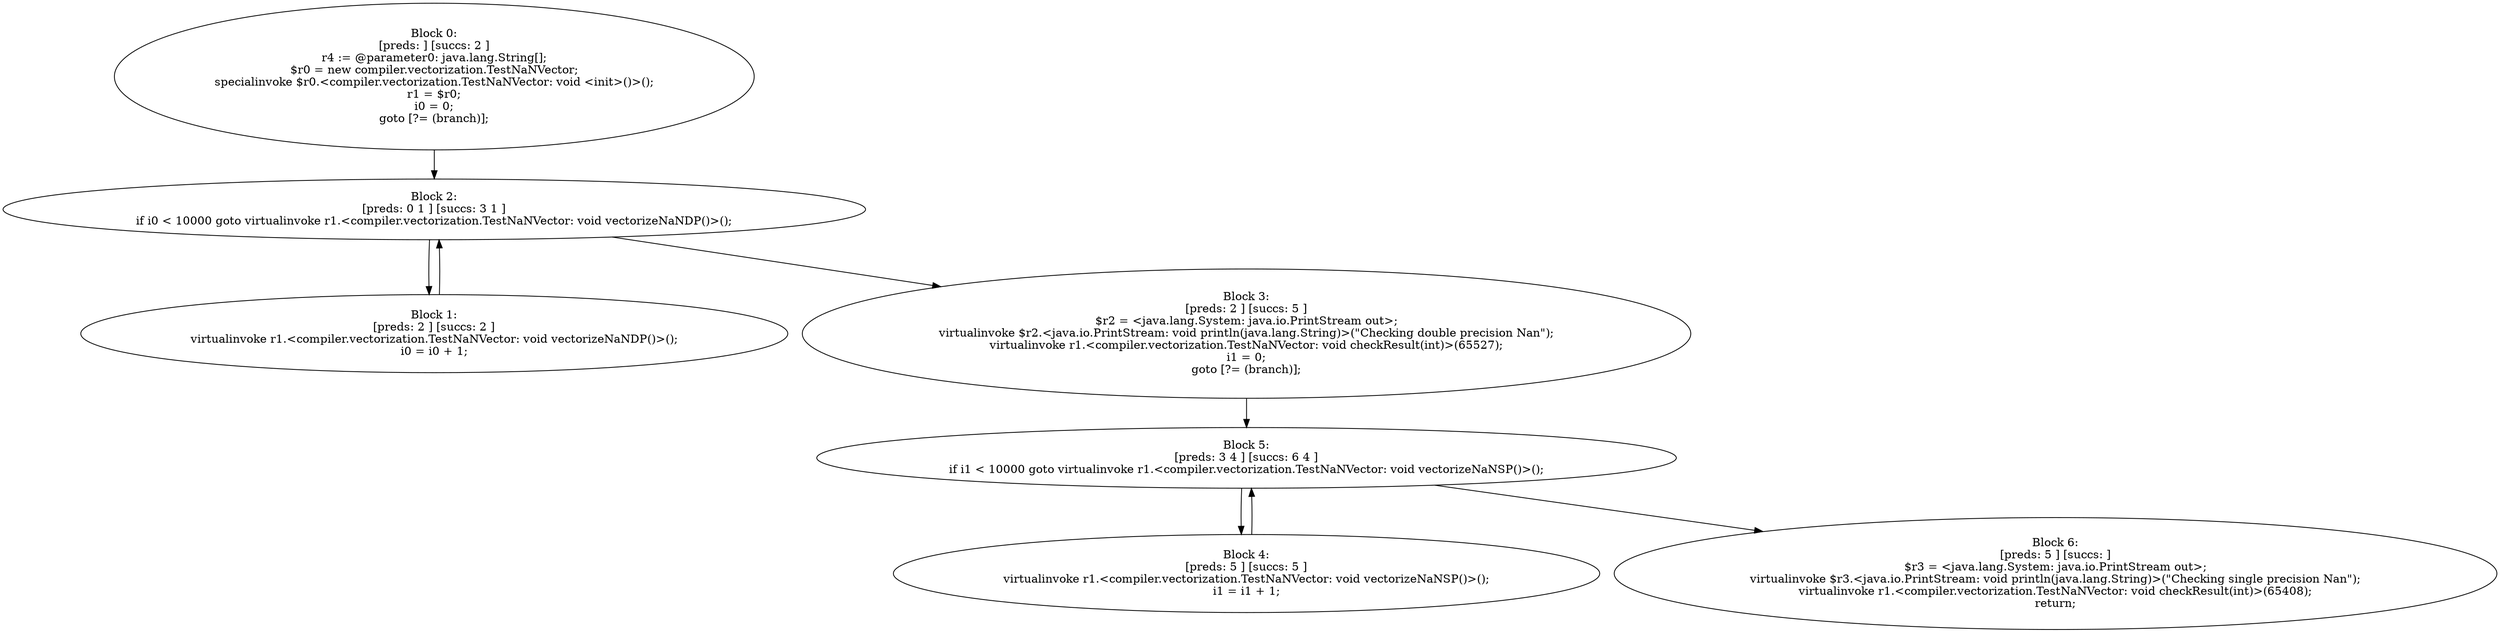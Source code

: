 digraph "unitGraph" {
    "Block 0:
[preds: ] [succs: 2 ]
r4 := @parameter0: java.lang.String[];
$r0 = new compiler.vectorization.TestNaNVector;
specialinvoke $r0.<compiler.vectorization.TestNaNVector: void <init>()>();
r1 = $r0;
i0 = 0;
goto [?= (branch)];
"
    "Block 1:
[preds: 2 ] [succs: 2 ]
virtualinvoke r1.<compiler.vectorization.TestNaNVector: void vectorizeNaNDP()>();
i0 = i0 + 1;
"
    "Block 2:
[preds: 0 1 ] [succs: 3 1 ]
if i0 < 10000 goto virtualinvoke r1.<compiler.vectorization.TestNaNVector: void vectorizeNaNDP()>();
"
    "Block 3:
[preds: 2 ] [succs: 5 ]
$r2 = <java.lang.System: java.io.PrintStream out>;
virtualinvoke $r2.<java.io.PrintStream: void println(java.lang.String)>(\"Checking double precision Nan\");
virtualinvoke r1.<compiler.vectorization.TestNaNVector: void checkResult(int)>(65527);
i1 = 0;
goto [?= (branch)];
"
    "Block 4:
[preds: 5 ] [succs: 5 ]
virtualinvoke r1.<compiler.vectorization.TestNaNVector: void vectorizeNaNSP()>();
i1 = i1 + 1;
"
    "Block 5:
[preds: 3 4 ] [succs: 6 4 ]
if i1 < 10000 goto virtualinvoke r1.<compiler.vectorization.TestNaNVector: void vectorizeNaNSP()>();
"
    "Block 6:
[preds: 5 ] [succs: ]
$r3 = <java.lang.System: java.io.PrintStream out>;
virtualinvoke $r3.<java.io.PrintStream: void println(java.lang.String)>(\"Checking single precision Nan\");
virtualinvoke r1.<compiler.vectorization.TestNaNVector: void checkResult(int)>(65408);
return;
"
    "Block 0:
[preds: ] [succs: 2 ]
r4 := @parameter0: java.lang.String[];
$r0 = new compiler.vectorization.TestNaNVector;
specialinvoke $r0.<compiler.vectorization.TestNaNVector: void <init>()>();
r1 = $r0;
i0 = 0;
goto [?= (branch)];
"->"Block 2:
[preds: 0 1 ] [succs: 3 1 ]
if i0 < 10000 goto virtualinvoke r1.<compiler.vectorization.TestNaNVector: void vectorizeNaNDP()>();
";
    "Block 1:
[preds: 2 ] [succs: 2 ]
virtualinvoke r1.<compiler.vectorization.TestNaNVector: void vectorizeNaNDP()>();
i0 = i0 + 1;
"->"Block 2:
[preds: 0 1 ] [succs: 3 1 ]
if i0 < 10000 goto virtualinvoke r1.<compiler.vectorization.TestNaNVector: void vectorizeNaNDP()>();
";
    "Block 2:
[preds: 0 1 ] [succs: 3 1 ]
if i0 < 10000 goto virtualinvoke r1.<compiler.vectorization.TestNaNVector: void vectorizeNaNDP()>();
"->"Block 3:
[preds: 2 ] [succs: 5 ]
$r2 = <java.lang.System: java.io.PrintStream out>;
virtualinvoke $r2.<java.io.PrintStream: void println(java.lang.String)>(\"Checking double precision Nan\");
virtualinvoke r1.<compiler.vectorization.TestNaNVector: void checkResult(int)>(65527);
i1 = 0;
goto [?= (branch)];
";
    "Block 2:
[preds: 0 1 ] [succs: 3 1 ]
if i0 < 10000 goto virtualinvoke r1.<compiler.vectorization.TestNaNVector: void vectorizeNaNDP()>();
"->"Block 1:
[preds: 2 ] [succs: 2 ]
virtualinvoke r1.<compiler.vectorization.TestNaNVector: void vectorizeNaNDP()>();
i0 = i0 + 1;
";
    "Block 3:
[preds: 2 ] [succs: 5 ]
$r2 = <java.lang.System: java.io.PrintStream out>;
virtualinvoke $r2.<java.io.PrintStream: void println(java.lang.String)>(\"Checking double precision Nan\");
virtualinvoke r1.<compiler.vectorization.TestNaNVector: void checkResult(int)>(65527);
i1 = 0;
goto [?= (branch)];
"->"Block 5:
[preds: 3 4 ] [succs: 6 4 ]
if i1 < 10000 goto virtualinvoke r1.<compiler.vectorization.TestNaNVector: void vectorizeNaNSP()>();
";
    "Block 4:
[preds: 5 ] [succs: 5 ]
virtualinvoke r1.<compiler.vectorization.TestNaNVector: void vectorizeNaNSP()>();
i1 = i1 + 1;
"->"Block 5:
[preds: 3 4 ] [succs: 6 4 ]
if i1 < 10000 goto virtualinvoke r1.<compiler.vectorization.TestNaNVector: void vectorizeNaNSP()>();
";
    "Block 5:
[preds: 3 4 ] [succs: 6 4 ]
if i1 < 10000 goto virtualinvoke r1.<compiler.vectorization.TestNaNVector: void vectorizeNaNSP()>();
"->"Block 6:
[preds: 5 ] [succs: ]
$r3 = <java.lang.System: java.io.PrintStream out>;
virtualinvoke $r3.<java.io.PrintStream: void println(java.lang.String)>(\"Checking single precision Nan\");
virtualinvoke r1.<compiler.vectorization.TestNaNVector: void checkResult(int)>(65408);
return;
";
    "Block 5:
[preds: 3 4 ] [succs: 6 4 ]
if i1 < 10000 goto virtualinvoke r1.<compiler.vectorization.TestNaNVector: void vectorizeNaNSP()>();
"->"Block 4:
[preds: 5 ] [succs: 5 ]
virtualinvoke r1.<compiler.vectorization.TestNaNVector: void vectorizeNaNSP()>();
i1 = i1 + 1;
";
}
